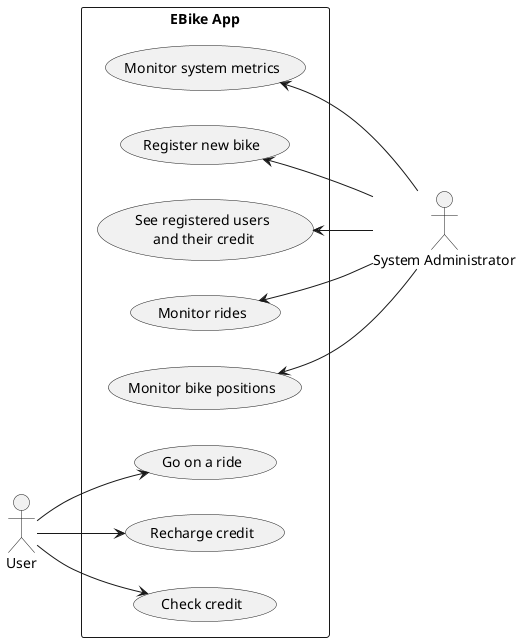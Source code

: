 @startuml use-cases

actor "User"
actor "System Administrator" as Admin

left to right direction

rectangle "EBike App" {
    User --> (Go on a ride)
    User --> (Recharge credit)
    User --> (Check credit)

    Admin -u-> (Monitor bike positions)
    Admin -u-> (Monitor rides)
    Admin -u-> (See registered users\n and their credit)
    Admin -u-> (Register new bike)
    Admin -u-> (Monitor system metrics)
}

@enduml
